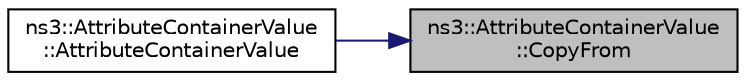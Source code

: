digraph "ns3::AttributeContainerValue::CopyFrom"
{
 // LATEX_PDF_SIZE
  edge [fontname="Helvetica",fontsize="10",labelfontname="Helvetica",labelfontsize="10"];
  node [fontname="Helvetica",fontsize="10",shape=record];
  rankdir="RL";
  Node1 [label="ns3::AttributeContainerValue\l::CopyFrom",height=0.2,width=0.4,color="black", fillcolor="grey75", style="filled", fontcolor="black",tooltip="Copy items from begin to end."];
  Node1 -> Node2 [dir="back",color="midnightblue",fontsize="10",style="solid",fontname="Helvetica"];
  Node2 [label="ns3::AttributeContainerValue\l::AttributeContainerValue",height=0.2,width=0.4,color="black", fillcolor="white", style="filled",URL="$classns3_1_1_attribute_container_value.html#ad3d2adfe5c7b45e1dd07d41246e46fba",tooltip="Construct from iterators."];
}
